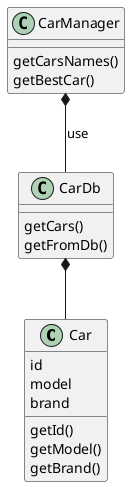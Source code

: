 @startuml 
class Car
Car : id 
Car : model
Car : brand 
Car : getId() 
Car : getModel()
Car : getBrand() 
class CarDb  
CarDb : getCars()
CarDb : getFromDb()
class CarManager
CarManager : getCarsNames()
CarManager : getBestCar()

CarManager *-- CarDb : use
CarDb *-- Car


@enduml

